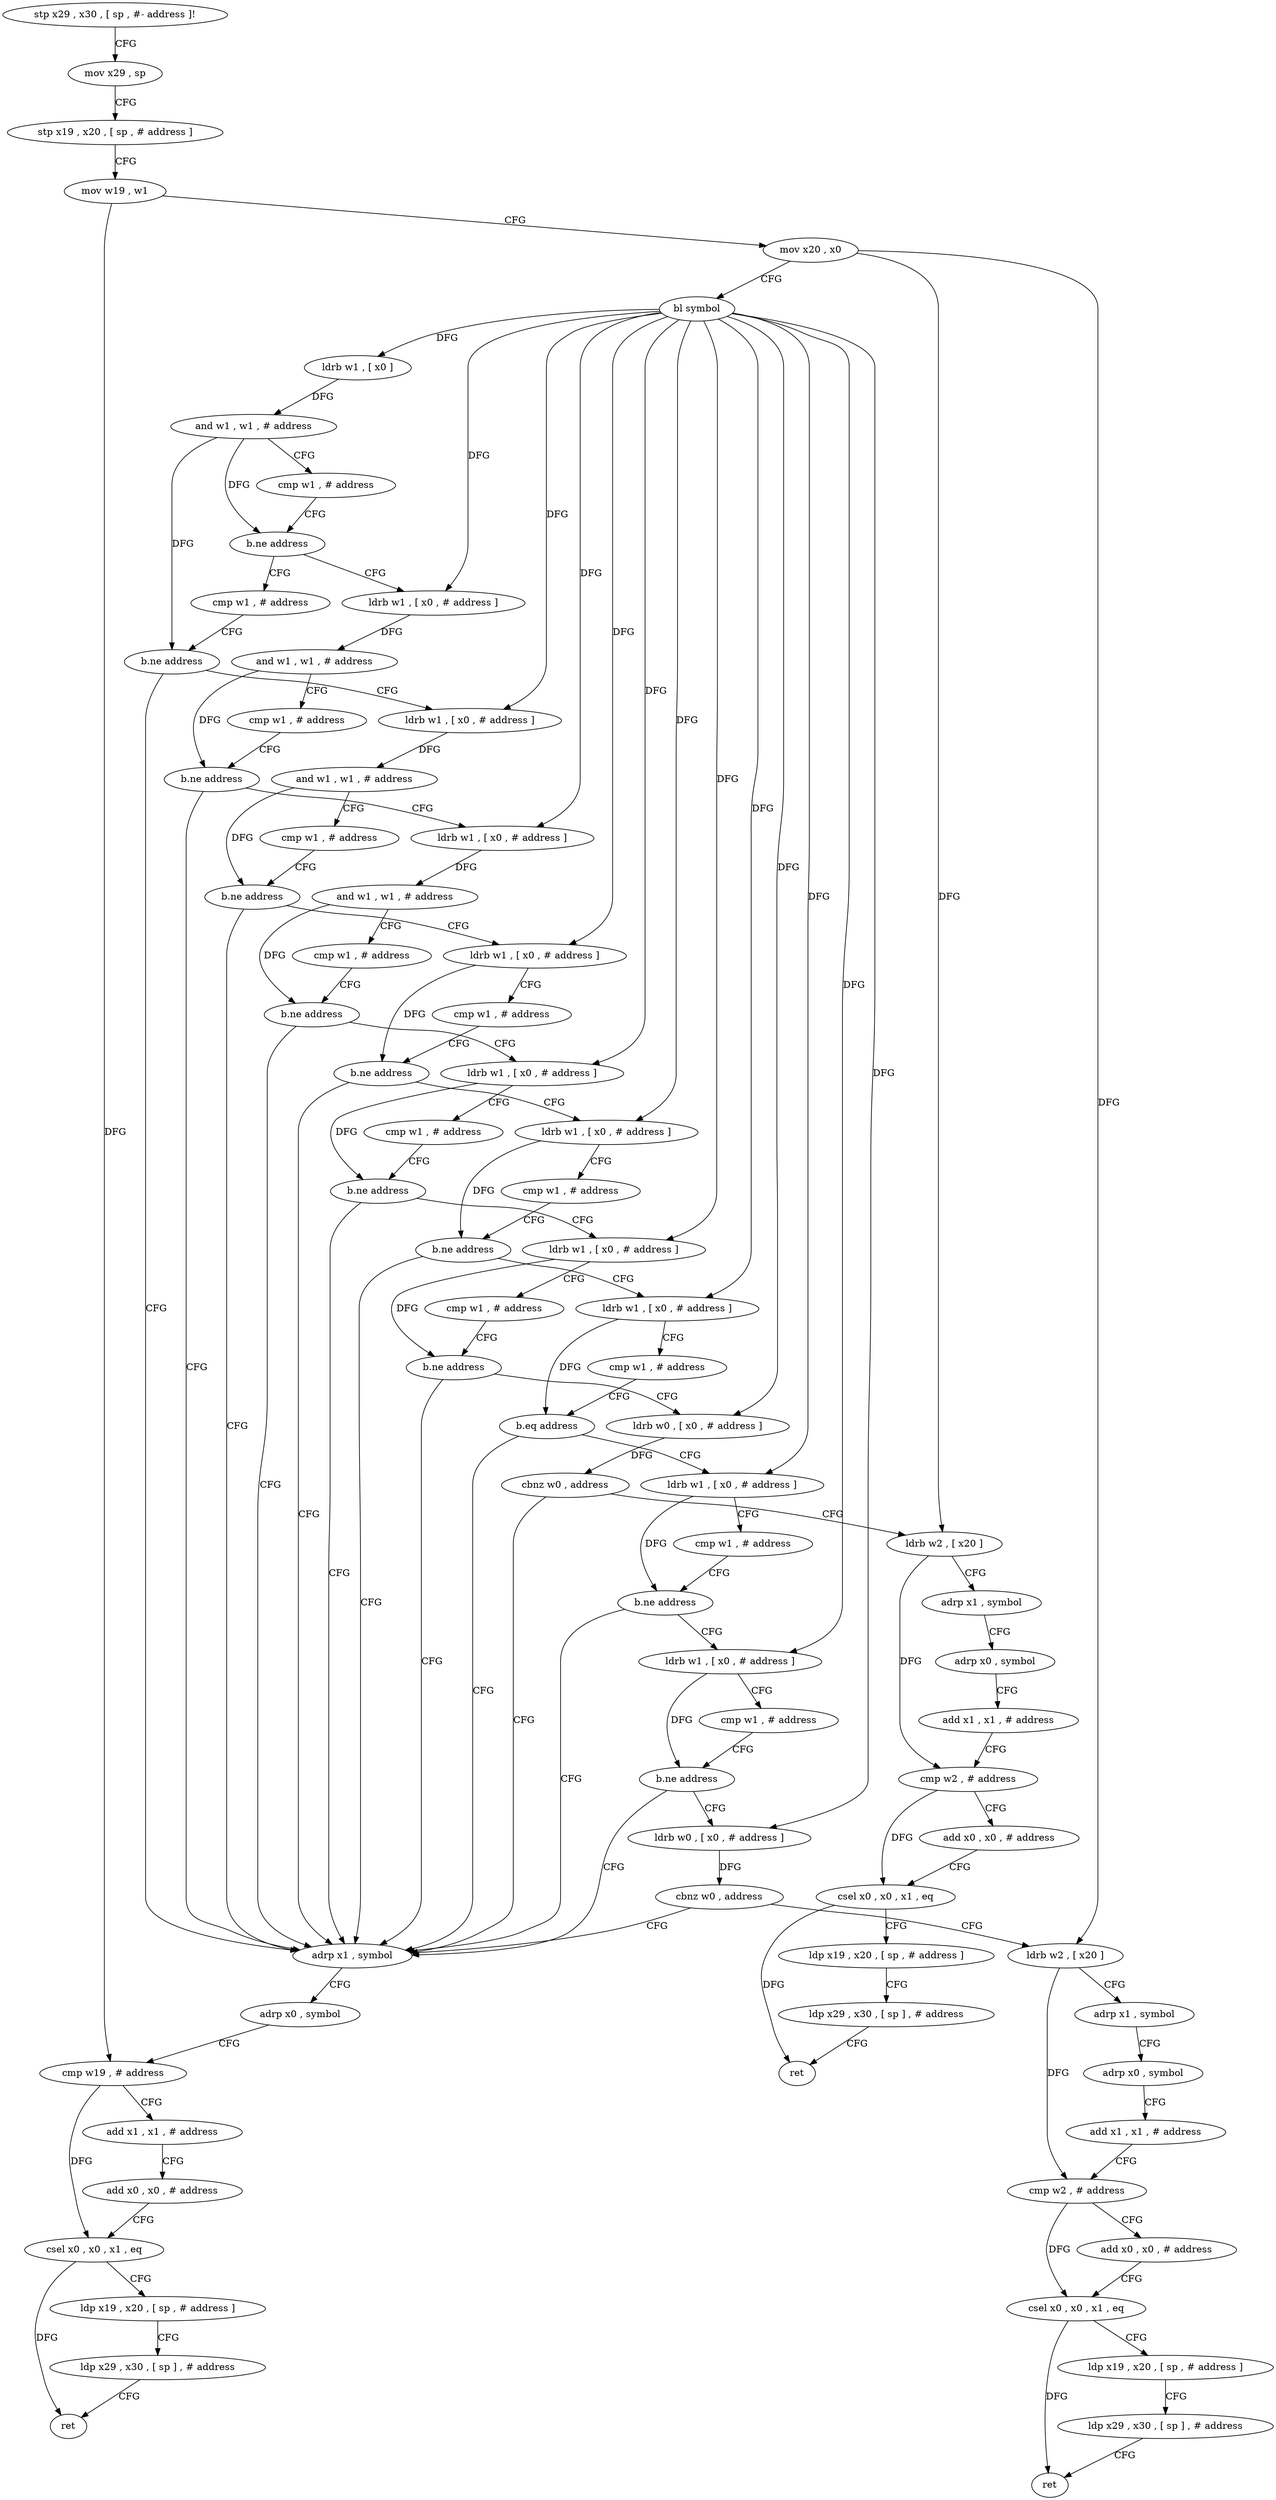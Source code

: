 digraph "func" {
"4223112" [label = "stp x29 , x30 , [ sp , #- address ]!" ]
"4223116" [label = "mov x29 , sp" ]
"4223120" [label = "stp x19 , x20 , [ sp , # address ]" ]
"4223124" [label = "mov w19 , w1" ]
"4223128" [label = "mov x20 , x0" ]
"4223132" [label = "bl symbol" ]
"4223136" [label = "ldrb w1 , [ x0 ]" ]
"4223140" [label = "and w1 , w1 , # address" ]
"4223144" [label = "cmp w1 , # address" ]
"4223148" [label = "b.ne address" ]
"4223256" [label = "cmp w1 , # address" ]
"4223152" [label = "ldrb w1 , [ x0 , # address ]" ]
"4223260" [label = "b.ne address" ]
"4223316" [label = "adrp x1 , symbol" ]
"4223264" [label = "ldrb w1 , [ x0 , # address ]" ]
"4223156" [label = "and w1 , w1 , # address" ]
"4223160" [label = "cmp w1 , # address" ]
"4223164" [label = "b.ne address" ]
"4223168" [label = "ldrb w1 , [ x0 , # address ]" ]
"4223320" [label = "adrp x0 , symbol" ]
"4223324" [label = "cmp w19 , # address" ]
"4223328" [label = "add x1 , x1 , # address" ]
"4223332" [label = "add x0 , x0 , # address" ]
"4223336" [label = "csel x0 , x0 , x1 , eq" ]
"4223340" [label = "ldp x19 , x20 , [ sp , # address ]" ]
"4223344" [label = "ldp x29 , x30 , [ sp ] , # address" ]
"4223348" [label = "ret" ]
"4223268" [label = "and w1 , w1 , # address" ]
"4223272" [label = "cmp w1 , # address" ]
"4223276" [label = "b.ne address" ]
"4223280" [label = "ldrb w1 , [ x0 , # address ]" ]
"4223172" [label = "and w1 , w1 , # address" ]
"4223176" [label = "cmp w1 , # address" ]
"4223180" [label = "b.ne address" ]
"4223184" [label = "ldrb w1 , [ x0 , # address ]" ]
"4223284" [label = "cmp w1 , # address" ]
"4223288" [label = "b.ne address" ]
"4223292" [label = "ldrb w1 , [ x0 , # address ]" ]
"4223188" [label = "cmp w1 , # address" ]
"4223192" [label = "b.ne address" ]
"4223196" [label = "ldrb w1 , [ x0 , # address ]" ]
"4223296" [label = "cmp w1 , # address" ]
"4223300" [label = "b.ne address" ]
"4223304" [label = "ldrb w1 , [ x0 , # address ]" ]
"4223200" [label = "cmp w1 , # address" ]
"4223204" [label = "b.ne address" ]
"4223208" [label = "ldrb w0 , [ x0 , # address ]" ]
"4223308" [label = "cmp w1 , # address" ]
"4223312" [label = "b.eq address" ]
"4223352" [label = "ldrb w1 , [ x0 , # address ]" ]
"4223212" [label = "cbnz w0 , address" ]
"4223216" [label = "ldrb w2 , [ x20 ]" ]
"4223356" [label = "cmp w1 , # address" ]
"4223360" [label = "b.ne address" ]
"4223364" [label = "ldrb w1 , [ x0 , # address ]" ]
"4223220" [label = "adrp x1 , symbol" ]
"4223224" [label = "adrp x0 , symbol" ]
"4223228" [label = "add x1 , x1 , # address" ]
"4223232" [label = "cmp w2 , # address" ]
"4223236" [label = "add x0 , x0 , # address" ]
"4223240" [label = "csel x0 , x0 , x1 , eq" ]
"4223244" [label = "ldp x19 , x20 , [ sp , # address ]" ]
"4223248" [label = "ldp x29 , x30 , [ sp ] , # address" ]
"4223252" [label = "ret" ]
"4223368" [label = "cmp w1 , # address" ]
"4223372" [label = "b.ne address" ]
"4223376" [label = "ldrb w0 , [ x0 , # address ]" ]
"4223380" [label = "cbnz w0 , address" ]
"4223384" [label = "ldrb w2 , [ x20 ]" ]
"4223388" [label = "adrp x1 , symbol" ]
"4223392" [label = "adrp x0 , symbol" ]
"4223396" [label = "add x1 , x1 , # address" ]
"4223400" [label = "cmp w2 , # address" ]
"4223404" [label = "add x0 , x0 , # address" ]
"4223408" [label = "csel x0 , x0 , x1 , eq" ]
"4223412" [label = "ldp x19 , x20 , [ sp , # address ]" ]
"4223416" [label = "ldp x29 , x30 , [ sp ] , # address" ]
"4223420" [label = "ret" ]
"4223112" -> "4223116" [ label = "CFG" ]
"4223116" -> "4223120" [ label = "CFG" ]
"4223120" -> "4223124" [ label = "CFG" ]
"4223124" -> "4223128" [ label = "CFG" ]
"4223124" -> "4223324" [ label = "DFG" ]
"4223128" -> "4223132" [ label = "CFG" ]
"4223128" -> "4223216" [ label = "DFG" ]
"4223128" -> "4223384" [ label = "DFG" ]
"4223132" -> "4223136" [ label = "DFG" ]
"4223132" -> "4223152" [ label = "DFG" ]
"4223132" -> "4223264" [ label = "DFG" ]
"4223132" -> "4223168" [ label = "DFG" ]
"4223132" -> "4223280" [ label = "DFG" ]
"4223132" -> "4223184" [ label = "DFG" ]
"4223132" -> "4223292" [ label = "DFG" ]
"4223132" -> "4223196" [ label = "DFG" ]
"4223132" -> "4223304" [ label = "DFG" ]
"4223132" -> "4223208" [ label = "DFG" ]
"4223132" -> "4223352" [ label = "DFG" ]
"4223132" -> "4223364" [ label = "DFG" ]
"4223132" -> "4223376" [ label = "DFG" ]
"4223136" -> "4223140" [ label = "DFG" ]
"4223140" -> "4223144" [ label = "CFG" ]
"4223140" -> "4223148" [ label = "DFG" ]
"4223140" -> "4223260" [ label = "DFG" ]
"4223144" -> "4223148" [ label = "CFG" ]
"4223148" -> "4223256" [ label = "CFG" ]
"4223148" -> "4223152" [ label = "CFG" ]
"4223256" -> "4223260" [ label = "CFG" ]
"4223152" -> "4223156" [ label = "DFG" ]
"4223260" -> "4223316" [ label = "CFG" ]
"4223260" -> "4223264" [ label = "CFG" ]
"4223316" -> "4223320" [ label = "CFG" ]
"4223264" -> "4223268" [ label = "DFG" ]
"4223156" -> "4223160" [ label = "CFG" ]
"4223156" -> "4223164" [ label = "DFG" ]
"4223160" -> "4223164" [ label = "CFG" ]
"4223164" -> "4223316" [ label = "CFG" ]
"4223164" -> "4223168" [ label = "CFG" ]
"4223168" -> "4223172" [ label = "DFG" ]
"4223320" -> "4223324" [ label = "CFG" ]
"4223324" -> "4223328" [ label = "CFG" ]
"4223324" -> "4223336" [ label = "DFG" ]
"4223328" -> "4223332" [ label = "CFG" ]
"4223332" -> "4223336" [ label = "CFG" ]
"4223336" -> "4223340" [ label = "CFG" ]
"4223336" -> "4223348" [ label = "DFG" ]
"4223340" -> "4223344" [ label = "CFG" ]
"4223344" -> "4223348" [ label = "CFG" ]
"4223268" -> "4223272" [ label = "CFG" ]
"4223268" -> "4223276" [ label = "DFG" ]
"4223272" -> "4223276" [ label = "CFG" ]
"4223276" -> "4223316" [ label = "CFG" ]
"4223276" -> "4223280" [ label = "CFG" ]
"4223280" -> "4223284" [ label = "CFG" ]
"4223280" -> "4223288" [ label = "DFG" ]
"4223172" -> "4223176" [ label = "CFG" ]
"4223172" -> "4223180" [ label = "DFG" ]
"4223176" -> "4223180" [ label = "CFG" ]
"4223180" -> "4223316" [ label = "CFG" ]
"4223180" -> "4223184" [ label = "CFG" ]
"4223184" -> "4223188" [ label = "CFG" ]
"4223184" -> "4223192" [ label = "DFG" ]
"4223284" -> "4223288" [ label = "CFG" ]
"4223288" -> "4223316" [ label = "CFG" ]
"4223288" -> "4223292" [ label = "CFG" ]
"4223292" -> "4223296" [ label = "CFG" ]
"4223292" -> "4223300" [ label = "DFG" ]
"4223188" -> "4223192" [ label = "CFG" ]
"4223192" -> "4223316" [ label = "CFG" ]
"4223192" -> "4223196" [ label = "CFG" ]
"4223196" -> "4223200" [ label = "CFG" ]
"4223196" -> "4223204" [ label = "DFG" ]
"4223296" -> "4223300" [ label = "CFG" ]
"4223300" -> "4223316" [ label = "CFG" ]
"4223300" -> "4223304" [ label = "CFG" ]
"4223304" -> "4223308" [ label = "CFG" ]
"4223304" -> "4223312" [ label = "DFG" ]
"4223200" -> "4223204" [ label = "CFG" ]
"4223204" -> "4223316" [ label = "CFG" ]
"4223204" -> "4223208" [ label = "CFG" ]
"4223208" -> "4223212" [ label = "DFG" ]
"4223308" -> "4223312" [ label = "CFG" ]
"4223312" -> "4223352" [ label = "CFG" ]
"4223312" -> "4223316" [ label = "CFG" ]
"4223352" -> "4223356" [ label = "CFG" ]
"4223352" -> "4223360" [ label = "DFG" ]
"4223212" -> "4223316" [ label = "CFG" ]
"4223212" -> "4223216" [ label = "CFG" ]
"4223216" -> "4223220" [ label = "CFG" ]
"4223216" -> "4223232" [ label = "DFG" ]
"4223356" -> "4223360" [ label = "CFG" ]
"4223360" -> "4223316" [ label = "CFG" ]
"4223360" -> "4223364" [ label = "CFG" ]
"4223364" -> "4223368" [ label = "CFG" ]
"4223364" -> "4223372" [ label = "DFG" ]
"4223220" -> "4223224" [ label = "CFG" ]
"4223224" -> "4223228" [ label = "CFG" ]
"4223228" -> "4223232" [ label = "CFG" ]
"4223232" -> "4223236" [ label = "CFG" ]
"4223232" -> "4223240" [ label = "DFG" ]
"4223236" -> "4223240" [ label = "CFG" ]
"4223240" -> "4223244" [ label = "CFG" ]
"4223240" -> "4223252" [ label = "DFG" ]
"4223244" -> "4223248" [ label = "CFG" ]
"4223248" -> "4223252" [ label = "CFG" ]
"4223368" -> "4223372" [ label = "CFG" ]
"4223372" -> "4223316" [ label = "CFG" ]
"4223372" -> "4223376" [ label = "CFG" ]
"4223376" -> "4223380" [ label = "DFG" ]
"4223380" -> "4223316" [ label = "CFG" ]
"4223380" -> "4223384" [ label = "CFG" ]
"4223384" -> "4223388" [ label = "CFG" ]
"4223384" -> "4223400" [ label = "DFG" ]
"4223388" -> "4223392" [ label = "CFG" ]
"4223392" -> "4223396" [ label = "CFG" ]
"4223396" -> "4223400" [ label = "CFG" ]
"4223400" -> "4223404" [ label = "CFG" ]
"4223400" -> "4223408" [ label = "DFG" ]
"4223404" -> "4223408" [ label = "CFG" ]
"4223408" -> "4223412" [ label = "CFG" ]
"4223408" -> "4223420" [ label = "DFG" ]
"4223412" -> "4223416" [ label = "CFG" ]
"4223416" -> "4223420" [ label = "CFG" ]
}
